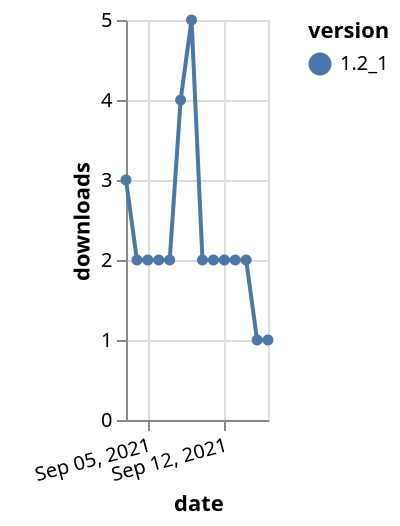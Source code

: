 {"$schema": "https://vega.github.io/schema/vega-lite/v5.json", "description": "A simple bar chart with embedded data.", "data": {"values": [{"date": "2021-09-03", "total": 4078, "delta": 3, "version": "1.2_1"}, {"date": "2021-09-04", "total": 4080, "delta": 2, "version": "1.2_1"}, {"date": "2021-09-05", "total": 4082, "delta": 2, "version": "1.2_1"}, {"date": "2021-09-06", "total": 4084, "delta": 2, "version": "1.2_1"}, {"date": "2021-09-07", "total": 4086, "delta": 2, "version": "1.2_1"}, {"date": "2021-09-08", "total": 4090, "delta": 4, "version": "1.2_1"}, {"date": "2021-09-09", "total": 4095, "delta": 5, "version": "1.2_1"}, {"date": "2021-09-10", "total": 4097, "delta": 2, "version": "1.2_1"}, {"date": "2021-09-11", "total": 4099, "delta": 2, "version": "1.2_1"}, {"date": "2021-09-12", "total": 4101, "delta": 2, "version": "1.2_1"}, {"date": "2021-09-13", "total": 4103, "delta": 2, "version": "1.2_1"}, {"date": "2021-09-14", "total": 4105, "delta": 2, "version": "1.2_1"}, {"date": "2021-09-15", "total": 4106, "delta": 1, "version": "1.2_1"}, {"date": "2021-09-16", "total": 4107, "delta": 1, "version": "1.2_1"}]}, "width": "container", "mark": {"type": "line", "point": {"filled": true}}, "encoding": {"x": {"field": "date", "type": "temporal", "timeUnit": "yearmonthdate", "title": "date", "axis": {"labelAngle": -15}}, "y": {"field": "delta", "type": "quantitative", "title": "downloads"}, "color": {"field": "version", "type": "nominal"}, "tooltip": {"field": "delta"}}}